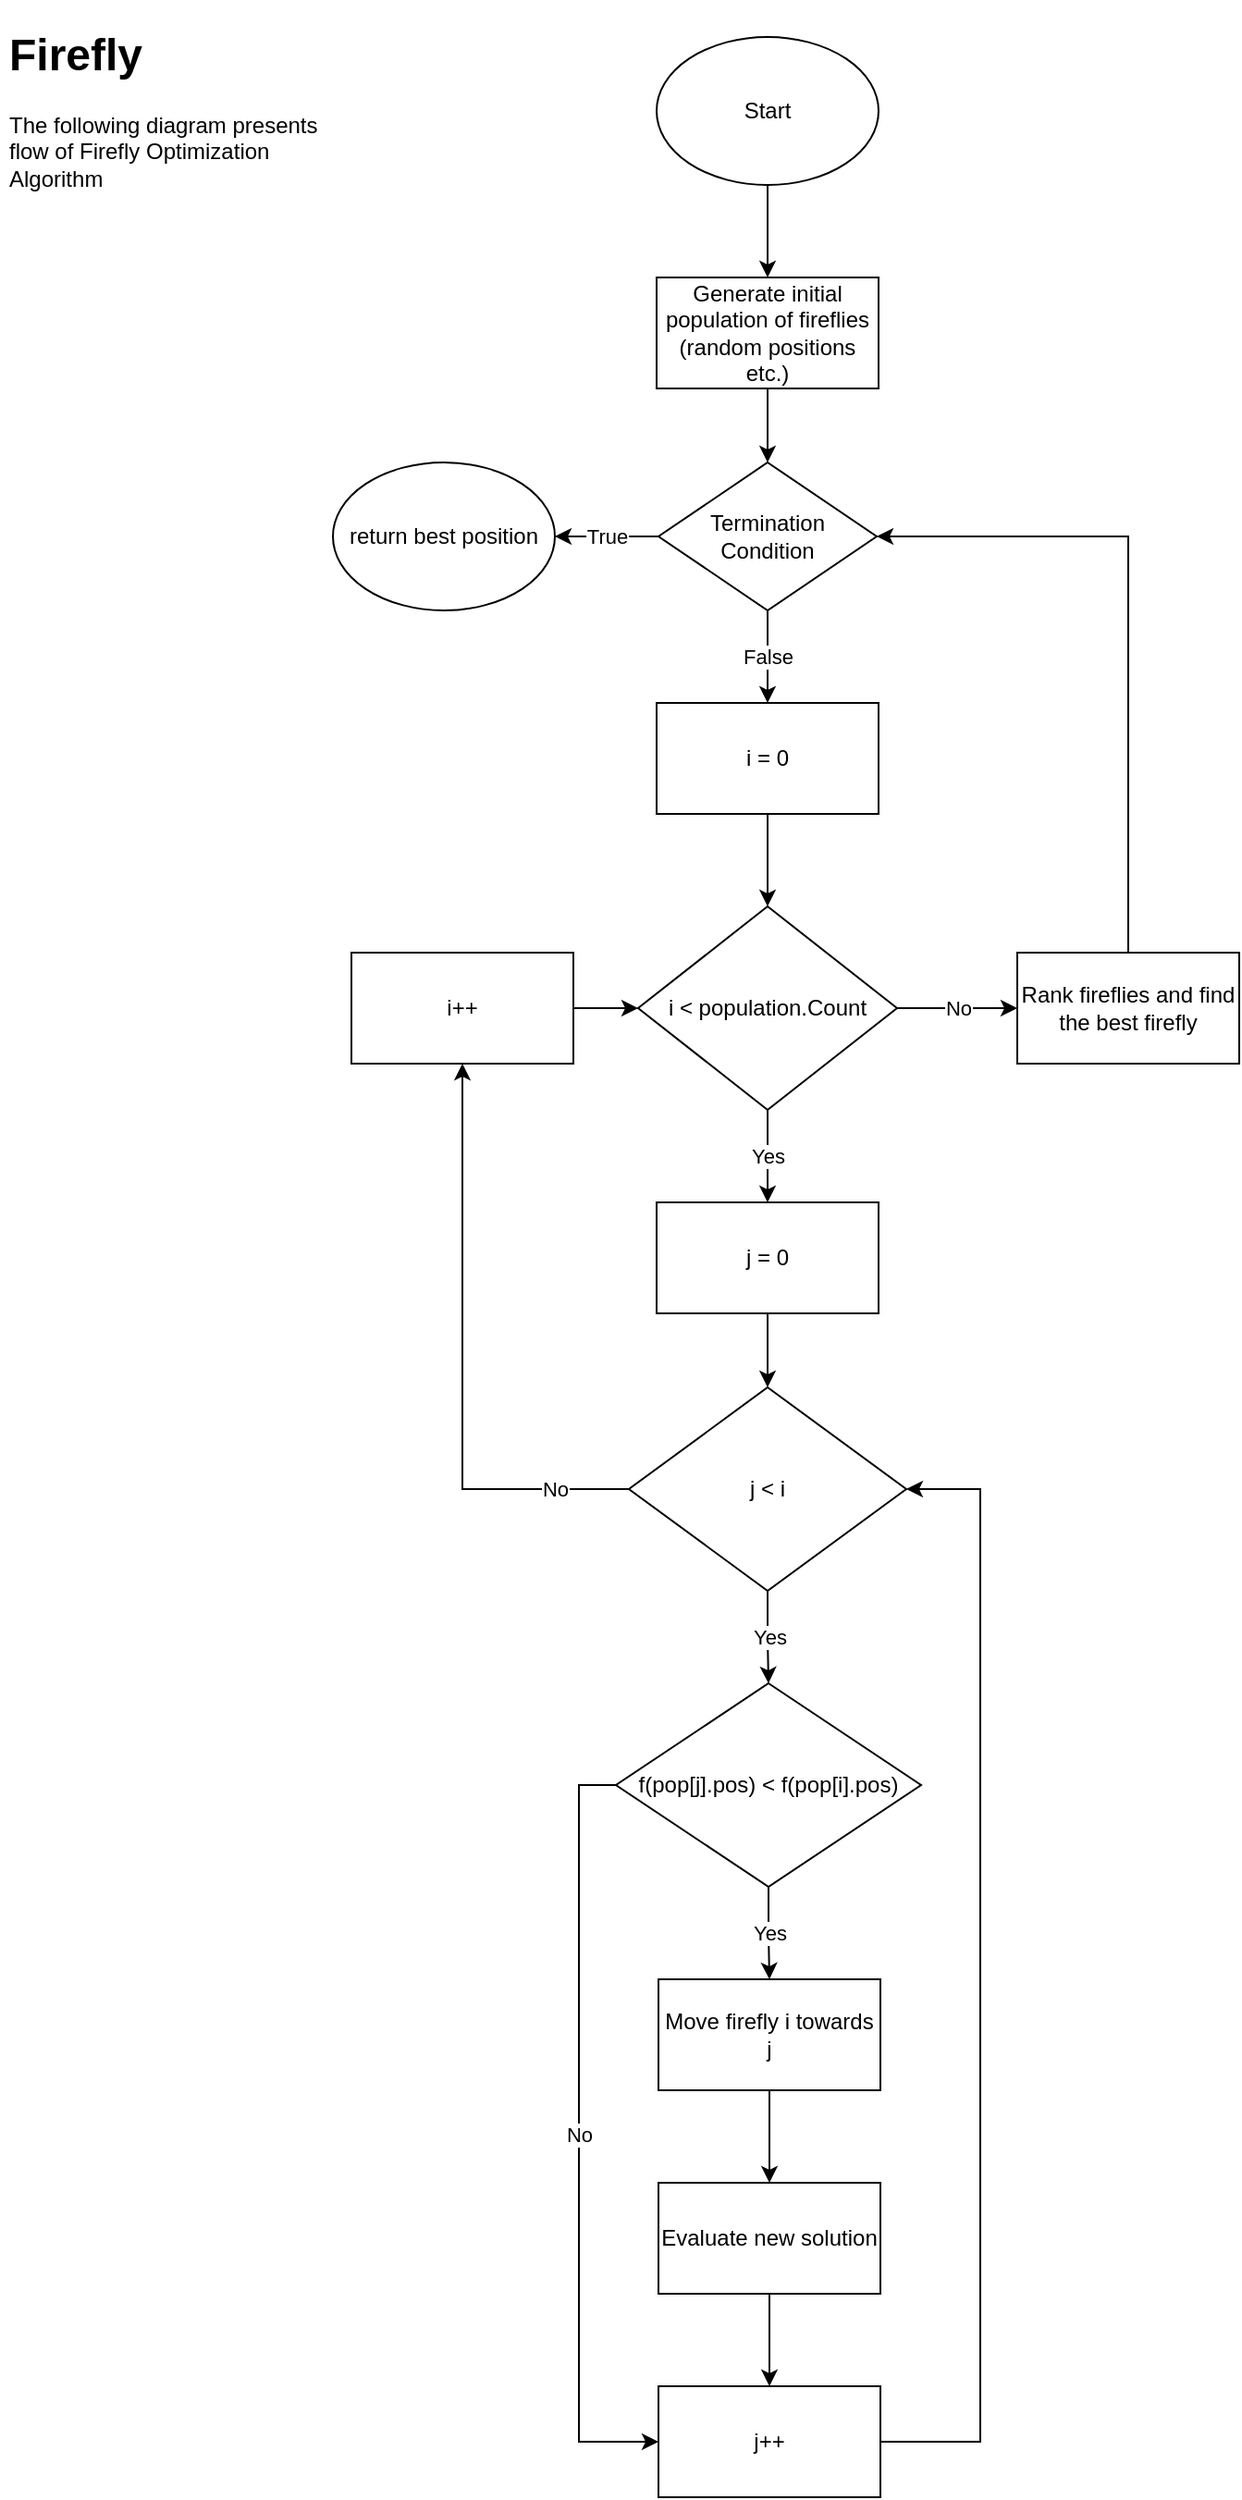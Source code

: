 <mxfile version="13.1.0" type="device"><diagram id="66xTy5nA6f9zDOvS2eTT" name="Page-1"><mxGraphModel dx="1352" dy="767" grid="1" gridSize="10" guides="1" tooltips="1" connect="1" arrows="1" fold="1" page="1" pageScale="1" pageWidth="850" pageHeight="1600" math="0" shadow="0"><root><mxCell id="0"/><mxCell id="1" parent="0"/><mxCell id="ISrZ59P7hssCbV-pyI8s-1" value="&lt;h1&gt;Firefly&lt;/h1&gt;&lt;p&gt;The following diagram presents flow of Firefly Optimization Algorithm&lt;br&gt;&lt;/p&gt;" style="text;html=1;strokeColor=none;fillColor=none;spacing=5;spacingTop=-20;whiteSpace=wrap;overflow=hidden;rounded=0;" vertex="1" parent="1"><mxGeometry x="10" y="10" width="190" height="120" as="geometry"/></mxCell><mxCell id="ISrZ59P7hssCbV-pyI8s-4" value="" style="edgeStyle=orthogonalEdgeStyle;rounded=0;orthogonalLoop=1;jettySize=auto;html=1;" edge="1" parent="1" source="ISrZ59P7hssCbV-pyI8s-2" target="ISrZ59P7hssCbV-pyI8s-3"><mxGeometry relative="1" as="geometry"/></mxCell><mxCell id="ISrZ59P7hssCbV-pyI8s-2" value="Start" style="ellipse;whiteSpace=wrap;html=1;" vertex="1" parent="1"><mxGeometry x="365" y="20" width="120" height="80" as="geometry"/></mxCell><mxCell id="ISrZ59P7hssCbV-pyI8s-6" value="" style="edgeStyle=orthogonalEdgeStyle;rounded=0;orthogonalLoop=1;jettySize=auto;html=1;" edge="1" parent="1" source="ISrZ59P7hssCbV-pyI8s-3" target="ISrZ59P7hssCbV-pyI8s-5"><mxGeometry relative="1" as="geometry"/></mxCell><mxCell id="ISrZ59P7hssCbV-pyI8s-3" value="&lt;div&gt;Generate initial population of fireflies&lt;/div&gt;&lt;div&gt;(random positions etc.)&lt;br&gt;&lt;/div&gt;" style="rounded=0;whiteSpace=wrap;html=1;" vertex="1" parent="1"><mxGeometry x="365" y="150" width="120" height="60" as="geometry"/></mxCell><mxCell id="ISrZ59P7hssCbV-pyI8s-10" value="False" style="edgeStyle=orthogonalEdgeStyle;rounded=0;orthogonalLoop=1;jettySize=auto;html=1;" edge="1" parent="1" source="ISrZ59P7hssCbV-pyI8s-5" target="ISrZ59P7hssCbV-pyI8s-9"><mxGeometry relative="1" as="geometry"/></mxCell><mxCell id="ISrZ59P7hssCbV-pyI8s-39" value="True" style="edgeStyle=orthogonalEdgeStyle;rounded=0;orthogonalLoop=1;jettySize=auto;html=1;" edge="1" parent="1" source="ISrZ59P7hssCbV-pyI8s-5" target="ISrZ59P7hssCbV-pyI8s-38"><mxGeometry relative="1" as="geometry"/></mxCell><mxCell id="ISrZ59P7hssCbV-pyI8s-5" value="&lt;div&gt;Termination&lt;/div&gt;&lt;div&gt;Condition&lt;br&gt;&lt;/div&gt;" style="rhombus;whiteSpace=wrap;html=1;" vertex="1" parent="1"><mxGeometry x="366" y="250" width="118" height="80" as="geometry"/></mxCell><mxCell id="ISrZ59P7hssCbV-pyI8s-13" value="" style="edgeStyle=orthogonalEdgeStyle;rounded=0;orthogonalLoop=1;jettySize=auto;html=1;" edge="1" parent="1" source="ISrZ59P7hssCbV-pyI8s-9" target="ISrZ59P7hssCbV-pyI8s-11"><mxGeometry relative="1" as="geometry"/></mxCell><mxCell id="ISrZ59P7hssCbV-pyI8s-9" value="i = 0" style="rounded=0;whiteSpace=wrap;html=1;" vertex="1" parent="1"><mxGeometry x="365" y="380" width="120" height="60" as="geometry"/></mxCell><mxCell id="ISrZ59P7hssCbV-pyI8s-15" value="Yes" style="edgeStyle=orthogonalEdgeStyle;rounded=0;orthogonalLoop=1;jettySize=auto;html=1;" edge="1" parent="1" source="ISrZ59P7hssCbV-pyI8s-11" target="ISrZ59P7hssCbV-pyI8s-14"><mxGeometry relative="1" as="geometry"/></mxCell><mxCell id="ISrZ59P7hssCbV-pyI8s-36" value="No" style="edgeStyle=orthogonalEdgeStyle;rounded=0;orthogonalLoop=1;jettySize=auto;html=1;exitX=1;exitY=0.5;exitDx=0;exitDy=0;entryX=0;entryY=0.5;entryDx=0;entryDy=0;" edge="1" parent="1" source="ISrZ59P7hssCbV-pyI8s-11" target="ISrZ59P7hssCbV-pyI8s-29"><mxGeometry relative="1" as="geometry"/></mxCell><mxCell id="ISrZ59P7hssCbV-pyI8s-11" value="i &amp;lt; population.Count" style="rhombus;whiteSpace=wrap;html=1;" vertex="1" parent="1"><mxGeometry x="355" y="490" width="140" height="110" as="geometry"/></mxCell><mxCell id="ISrZ59P7hssCbV-pyI8s-17" value="" style="edgeStyle=orthogonalEdgeStyle;rounded=0;orthogonalLoop=1;jettySize=auto;html=1;" edge="1" parent="1" source="ISrZ59P7hssCbV-pyI8s-14" target="ISrZ59P7hssCbV-pyI8s-16"><mxGeometry relative="1" as="geometry"/></mxCell><mxCell id="ISrZ59P7hssCbV-pyI8s-14" value="j = 0" style="rounded=0;whiteSpace=wrap;html=1;" vertex="1" parent="1"><mxGeometry x="365" y="650" width="120" height="60" as="geometry"/></mxCell><mxCell id="ISrZ59P7hssCbV-pyI8s-20" value="Yes" style="edgeStyle=orthogonalEdgeStyle;rounded=0;orthogonalLoop=1;jettySize=auto;html=1;" edge="1" parent="1" source="ISrZ59P7hssCbV-pyI8s-16" target="ISrZ59P7hssCbV-pyI8s-19"><mxGeometry relative="1" as="geometry"/></mxCell><mxCell id="ISrZ59P7hssCbV-pyI8s-34" value="No" style="edgeStyle=orthogonalEdgeStyle;rounded=0;orthogonalLoop=1;jettySize=auto;html=1;exitX=0;exitY=0.5;exitDx=0;exitDy=0;entryX=0.5;entryY=1;entryDx=0;entryDy=0;" edge="1" parent="1" source="ISrZ59P7hssCbV-pyI8s-16" target="ISrZ59P7hssCbV-pyI8s-27"><mxGeometry x="-0.75" relative="1" as="geometry"><mxPoint as="offset"/></mxGeometry></mxCell><mxCell id="ISrZ59P7hssCbV-pyI8s-16" value="j &amp;lt; i" style="rhombus;whiteSpace=wrap;html=1;" vertex="1" parent="1"><mxGeometry x="350" y="750" width="150" height="110" as="geometry"/></mxCell><mxCell id="ISrZ59P7hssCbV-pyI8s-22" value="Yes" style="edgeStyle=orthogonalEdgeStyle;rounded=0;orthogonalLoop=1;jettySize=auto;html=1;" edge="1" parent="1" source="ISrZ59P7hssCbV-pyI8s-19" target="ISrZ59P7hssCbV-pyI8s-21"><mxGeometry relative="1" as="geometry"/></mxCell><mxCell id="ISrZ59P7hssCbV-pyI8s-31" value="No" style="edgeStyle=orthogonalEdgeStyle;rounded=0;orthogonalLoop=1;jettySize=auto;html=1;exitX=0;exitY=0.5;exitDx=0;exitDy=0;entryX=0;entryY=0.5;entryDx=0;entryDy=0;" edge="1" parent="1" source="ISrZ59P7hssCbV-pyI8s-19" target="ISrZ59P7hssCbV-pyI8s-25"><mxGeometry relative="1" as="geometry"/></mxCell><mxCell id="ISrZ59P7hssCbV-pyI8s-19" value="f(pop[j].pos) &amp;lt; f(pop[i].pos)" style="rhombus;whiteSpace=wrap;html=1;" vertex="1" parent="1"><mxGeometry x="343" y="910" width="165" height="110" as="geometry"/></mxCell><mxCell id="ISrZ59P7hssCbV-pyI8s-24" value="" style="edgeStyle=orthogonalEdgeStyle;rounded=0;orthogonalLoop=1;jettySize=auto;html=1;" edge="1" parent="1" source="ISrZ59P7hssCbV-pyI8s-21" target="ISrZ59P7hssCbV-pyI8s-23"><mxGeometry relative="1" as="geometry"/></mxCell><mxCell id="ISrZ59P7hssCbV-pyI8s-21" value="Move firefly i towards j" style="rounded=0;whiteSpace=wrap;html=1;" vertex="1" parent="1"><mxGeometry x="366" y="1070" width="120" height="60" as="geometry"/></mxCell><mxCell id="ISrZ59P7hssCbV-pyI8s-26" value="" style="edgeStyle=orthogonalEdgeStyle;rounded=0;orthogonalLoop=1;jettySize=auto;html=1;" edge="1" parent="1" source="ISrZ59P7hssCbV-pyI8s-23" target="ISrZ59P7hssCbV-pyI8s-25"><mxGeometry relative="1" as="geometry"/></mxCell><mxCell id="ISrZ59P7hssCbV-pyI8s-23" value="Evaluate new solution" style="rounded=0;whiteSpace=wrap;html=1;" vertex="1" parent="1"><mxGeometry x="366" y="1180" width="120" height="60" as="geometry"/></mxCell><mxCell id="ISrZ59P7hssCbV-pyI8s-32" style="edgeStyle=orthogonalEdgeStyle;rounded=0;orthogonalLoop=1;jettySize=auto;html=1;exitX=1;exitY=0.5;exitDx=0;exitDy=0;entryX=1;entryY=0.5;entryDx=0;entryDy=0;" edge="1" parent="1" source="ISrZ59P7hssCbV-pyI8s-25" target="ISrZ59P7hssCbV-pyI8s-16"><mxGeometry relative="1" as="geometry"><Array as="points"><mxPoint x="540" y="1320"/><mxPoint x="540" y="805"/></Array></mxGeometry></mxCell><mxCell id="ISrZ59P7hssCbV-pyI8s-25" value="j++" style="rounded=0;whiteSpace=wrap;html=1;" vertex="1" parent="1"><mxGeometry x="366" y="1290" width="120" height="60" as="geometry"/></mxCell><mxCell id="ISrZ59P7hssCbV-pyI8s-35" style="edgeStyle=orthogonalEdgeStyle;rounded=0;orthogonalLoop=1;jettySize=auto;html=1;exitX=1;exitY=0.5;exitDx=0;exitDy=0;entryX=0;entryY=0.5;entryDx=0;entryDy=0;" edge="1" parent="1" source="ISrZ59P7hssCbV-pyI8s-27" target="ISrZ59P7hssCbV-pyI8s-11"><mxGeometry relative="1" as="geometry"/></mxCell><mxCell id="ISrZ59P7hssCbV-pyI8s-27" value="i++" style="rounded=0;whiteSpace=wrap;html=1;" vertex="1" parent="1"><mxGeometry x="200" y="515" width="120" height="60" as="geometry"/></mxCell><mxCell id="ISrZ59P7hssCbV-pyI8s-37" style="edgeStyle=orthogonalEdgeStyle;rounded=0;orthogonalLoop=1;jettySize=auto;html=1;exitX=0.5;exitY=0;exitDx=0;exitDy=0;entryX=1;entryY=0.5;entryDx=0;entryDy=0;" edge="1" parent="1" source="ISrZ59P7hssCbV-pyI8s-29" target="ISrZ59P7hssCbV-pyI8s-5"><mxGeometry relative="1" as="geometry"/></mxCell><mxCell id="ISrZ59P7hssCbV-pyI8s-29" value="Rank fireflies and find the best firefly" style="rounded=0;whiteSpace=wrap;html=1;" vertex="1" parent="1"><mxGeometry x="560" y="515" width="120" height="60" as="geometry"/></mxCell><mxCell id="ISrZ59P7hssCbV-pyI8s-38" value="return best position" style="ellipse;whiteSpace=wrap;html=1;" vertex="1" parent="1"><mxGeometry x="190" y="250" width="120" height="80" as="geometry"/></mxCell></root></mxGraphModel></diagram></mxfile>
